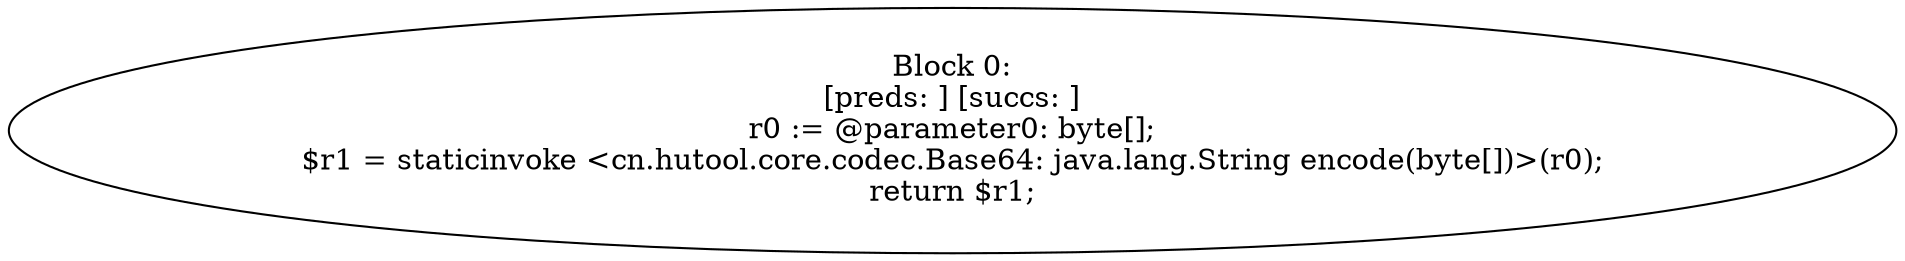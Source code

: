 digraph "unitGraph" {
    "Block 0:
[preds: ] [succs: ]
r0 := @parameter0: byte[];
$r1 = staticinvoke <cn.hutool.core.codec.Base64: java.lang.String encode(byte[])>(r0);
return $r1;
"
}
